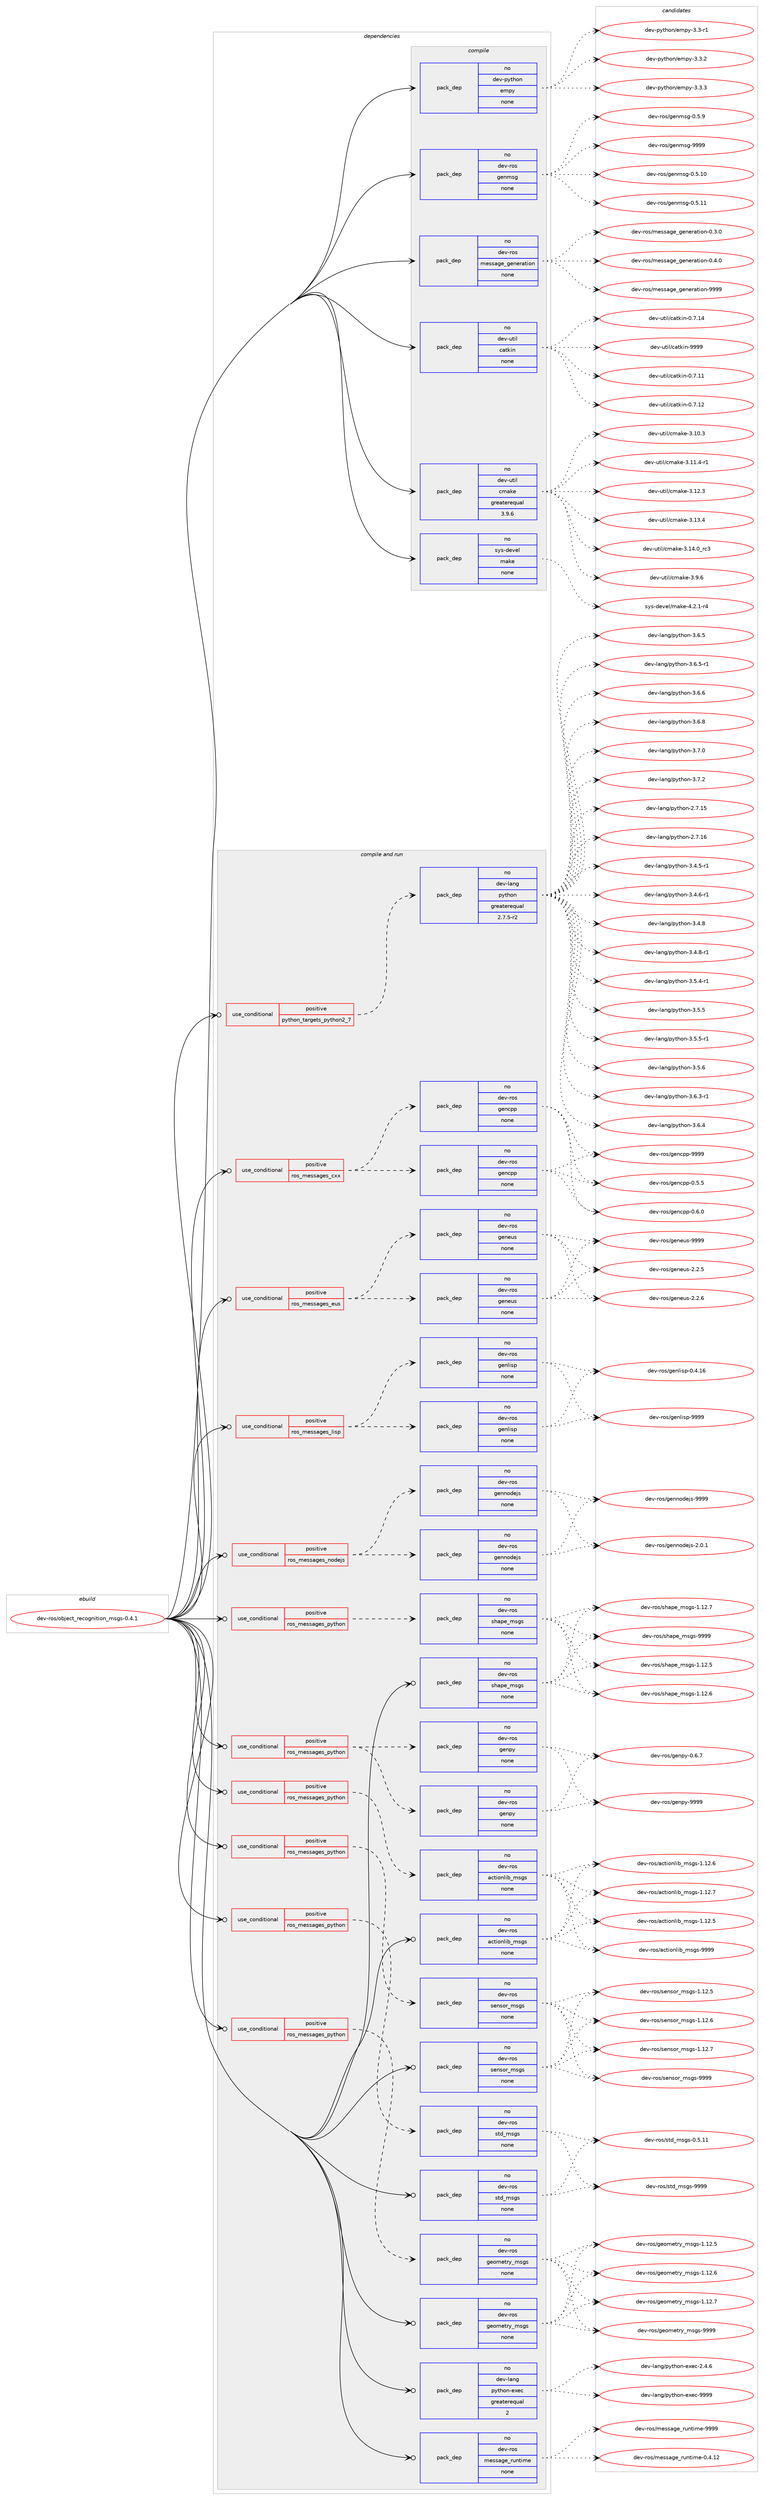 digraph prolog {

# *************
# Graph options
# *************

newrank=true;
concentrate=true;
compound=true;
graph [rankdir=LR,fontname=Helvetica,fontsize=10,ranksep=1.5];#, ranksep=2.5, nodesep=0.2];
edge  [arrowhead=vee];
node  [fontname=Helvetica,fontsize=10];

# **********
# The ebuild
# **********

subgraph cluster_leftcol {
color=gray;
rank=same;
label=<<i>ebuild</i>>;
id [label="dev-ros/object_recognition_msgs-0.4.1", color=red, width=4, href="../dev-ros/object_recognition_msgs-0.4.1.svg"];
}

# ****************
# The dependencies
# ****************

subgraph cluster_midcol {
color=gray;
label=<<i>dependencies</i>>;
subgraph cluster_compile {
fillcolor="#eeeeee";
style=filled;
label=<<i>compile</i>>;
subgraph pack1048239 {
dependency1460839 [label=<<TABLE BORDER="0" CELLBORDER="1" CELLSPACING="0" CELLPADDING="4" WIDTH="220"><TR><TD ROWSPAN="6" CELLPADDING="30">pack_dep</TD></TR><TR><TD WIDTH="110">no</TD></TR><TR><TD>dev-python</TD></TR><TR><TD>empy</TD></TR><TR><TD>none</TD></TR><TR><TD></TD></TR></TABLE>>, shape=none, color=blue];
}
id:e -> dependency1460839:w [weight=20,style="solid",arrowhead="vee"];
subgraph pack1048240 {
dependency1460840 [label=<<TABLE BORDER="0" CELLBORDER="1" CELLSPACING="0" CELLPADDING="4" WIDTH="220"><TR><TD ROWSPAN="6" CELLPADDING="30">pack_dep</TD></TR><TR><TD WIDTH="110">no</TD></TR><TR><TD>dev-ros</TD></TR><TR><TD>genmsg</TD></TR><TR><TD>none</TD></TR><TR><TD></TD></TR></TABLE>>, shape=none, color=blue];
}
id:e -> dependency1460840:w [weight=20,style="solid",arrowhead="vee"];
subgraph pack1048241 {
dependency1460841 [label=<<TABLE BORDER="0" CELLBORDER="1" CELLSPACING="0" CELLPADDING="4" WIDTH="220"><TR><TD ROWSPAN="6" CELLPADDING="30">pack_dep</TD></TR><TR><TD WIDTH="110">no</TD></TR><TR><TD>dev-ros</TD></TR><TR><TD>message_generation</TD></TR><TR><TD>none</TD></TR><TR><TD></TD></TR></TABLE>>, shape=none, color=blue];
}
id:e -> dependency1460841:w [weight=20,style="solid",arrowhead="vee"];
subgraph pack1048242 {
dependency1460842 [label=<<TABLE BORDER="0" CELLBORDER="1" CELLSPACING="0" CELLPADDING="4" WIDTH="220"><TR><TD ROWSPAN="6" CELLPADDING="30">pack_dep</TD></TR><TR><TD WIDTH="110">no</TD></TR><TR><TD>dev-util</TD></TR><TR><TD>catkin</TD></TR><TR><TD>none</TD></TR><TR><TD></TD></TR></TABLE>>, shape=none, color=blue];
}
id:e -> dependency1460842:w [weight=20,style="solid",arrowhead="vee"];
subgraph pack1048243 {
dependency1460843 [label=<<TABLE BORDER="0" CELLBORDER="1" CELLSPACING="0" CELLPADDING="4" WIDTH="220"><TR><TD ROWSPAN="6" CELLPADDING="30">pack_dep</TD></TR><TR><TD WIDTH="110">no</TD></TR><TR><TD>dev-util</TD></TR><TR><TD>cmake</TD></TR><TR><TD>greaterequal</TD></TR><TR><TD>3.9.6</TD></TR></TABLE>>, shape=none, color=blue];
}
id:e -> dependency1460843:w [weight=20,style="solid",arrowhead="vee"];
subgraph pack1048244 {
dependency1460844 [label=<<TABLE BORDER="0" CELLBORDER="1" CELLSPACING="0" CELLPADDING="4" WIDTH="220"><TR><TD ROWSPAN="6" CELLPADDING="30">pack_dep</TD></TR><TR><TD WIDTH="110">no</TD></TR><TR><TD>sys-devel</TD></TR><TR><TD>make</TD></TR><TR><TD>none</TD></TR><TR><TD></TD></TR></TABLE>>, shape=none, color=blue];
}
id:e -> dependency1460844:w [weight=20,style="solid",arrowhead="vee"];
}
subgraph cluster_compileandrun {
fillcolor="#eeeeee";
style=filled;
label=<<i>compile and run</i>>;
subgraph cond389210 {
dependency1460845 [label=<<TABLE BORDER="0" CELLBORDER="1" CELLSPACING="0" CELLPADDING="4"><TR><TD ROWSPAN="3" CELLPADDING="10">use_conditional</TD></TR><TR><TD>positive</TD></TR><TR><TD>python_targets_python2_7</TD></TR></TABLE>>, shape=none, color=red];
subgraph pack1048245 {
dependency1460846 [label=<<TABLE BORDER="0" CELLBORDER="1" CELLSPACING="0" CELLPADDING="4" WIDTH="220"><TR><TD ROWSPAN="6" CELLPADDING="30">pack_dep</TD></TR><TR><TD WIDTH="110">no</TD></TR><TR><TD>dev-lang</TD></TR><TR><TD>python</TD></TR><TR><TD>greaterequal</TD></TR><TR><TD>2.7.5-r2</TD></TR></TABLE>>, shape=none, color=blue];
}
dependency1460845:e -> dependency1460846:w [weight=20,style="dashed",arrowhead="vee"];
}
id:e -> dependency1460845:w [weight=20,style="solid",arrowhead="odotvee"];
subgraph cond389211 {
dependency1460847 [label=<<TABLE BORDER="0" CELLBORDER="1" CELLSPACING="0" CELLPADDING="4"><TR><TD ROWSPAN="3" CELLPADDING="10">use_conditional</TD></TR><TR><TD>positive</TD></TR><TR><TD>ros_messages_cxx</TD></TR></TABLE>>, shape=none, color=red];
subgraph pack1048246 {
dependency1460848 [label=<<TABLE BORDER="0" CELLBORDER="1" CELLSPACING="0" CELLPADDING="4" WIDTH="220"><TR><TD ROWSPAN="6" CELLPADDING="30">pack_dep</TD></TR><TR><TD WIDTH="110">no</TD></TR><TR><TD>dev-ros</TD></TR><TR><TD>gencpp</TD></TR><TR><TD>none</TD></TR><TR><TD></TD></TR></TABLE>>, shape=none, color=blue];
}
dependency1460847:e -> dependency1460848:w [weight=20,style="dashed",arrowhead="vee"];
subgraph pack1048247 {
dependency1460849 [label=<<TABLE BORDER="0" CELLBORDER="1" CELLSPACING="0" CELLPADDING="4" WIDTH="220"><TR><TD ROWSPAN="6" CELLPADDING="30">pack_dep</TD></TR><TR><TD WIDTH="110">no</TD></TR><TR><TD>dev-ros</TD></TR><TR><TD>gencpp</TD></TR><TR><TD>none</TD></TR><TR><TD></TD></TR></TABLE>>, shape=none, color=blue];
}
dependency1460847:e -> dependency1460849:w [weight=20,style="dashed",arrowhead="vee"];
}
id:e -> dependency1460847:w [weight=20,style="solid",arrowhead="odotvee"];
subgraph cond389212 {
dependency1460850 [label=<<TABLE BORDER="0" CELLBORDER="1" CELLSPACING="0" CELLPADDING="4"><TR><TD ROWSPAN="3" CELLPADDING="10">use_conditional</TD></TR><TR><TD>positive</TD></TR><TR><TD>ros_messages_eus</TD></TR></TABLE>>, shape=none, color=red];
subgraph pack1048248 {
dependency1460851 [label=<<TABLE BORDER="0" CELLBORDER="1" CELLSPACING="0" CELLPADDING="4" WIDTH="220"><TR><TD ROWSPAN="6" CELLPADDING="30">pack_dep</TD></TR><TR><TD WIDTH="110">no</TD></TR><TR><TD>dev-ros</TD></TR><TR><TD>geneus</TD></TR><TR><TD>none</TD></TR><TR><TD></TD></TR></TABLE>>, shape=none, color=blue];
}
dependency1460850:e -> dependency1460851:w [weight=20,style="dashed",arrowhead="vee"];
subgraph pack1048249 {
dependency1460852 [label=<<TABLE BORDER="0" CELLBORDER="1" CELLSPACING="0" CELLPADDING="4" WIDTH="220"><TR><TD ROWSPAN="6" CELLPADDING="30">pack_dep</TD></TR><TR><TD WIDTH="110">no</TD></TR><TR><TD>dev-ros</TD></TR><TR><TD>geneus</TD></TR><TR><TD>none</TD></TR><TR><TD></TD></TR></TABLE>>, shape=none, color=blue];
}
dependency1460850:e -> dependency1460852:w [weight=20,style="dashed",arrowhead="vee"];
}
id:e -> dependency1460850:w [weight=20,style="solid",arrowhead="odotvee"];
subgraph cond389213 {
dependency1460853 [label=<<TABLE BORDER="0" CELLBORDER="1" CELLSPACING="0" CELLPADDING="4"><TR><TD ROWSPAN="3" CELLPADDING="10">use_conditional</TD></TR><TR><TD>positive</TD></TR><TR><TD>ros_messages_lisp</TD></TR></TABLE>>, shape=none, color=red];
subgraph pack1048250 {
dependency1460854 [label=<<TABLE BORDER="0" CELLBORDER="1" CELLSPACING="0" CELLPADDING="4" WIDTH="220"><TR><TD ROWSPAN="6" CELLPADDING="30">pack_dep</TD></TR><TR><TD WIDTH="110">no</TD></TR><TR><TD>dev-ros</TD></TR><TR><TD>genlisp</TD></TR><TR><TD>none</TD></TR><TR><TD></TD></TR></TABLE>>, shape=none, color=blue];
}
dependency1460853:e -> dependency1460854:w [weight=20,style="dashed",arrowhead="vee"];
subgraph pack1048251 {
dependency1460855 [label=<<TABLE BORDER="0" CELLBORDER="1" CELLSPACING="0" CELLPADDING="4" WIDTH="220"><TR><TD ROWSPAN="6" CELLPADDING="30">pack_dep</TD></TR><TR><TD WIDTH="110">no</TD></TR><TR><TD>dev-ros</TD></TR><TR><TD>genlisp</TD></TR><TR><TD>none</TD></TR><TR><TD></TD></TR></TABLE>>, shape=none, color=blue];
}
dependency1460853:e -> dependency1460855:w [weight=20,style="dashed",arrowhead="vee"];
}
id:e -> dependency1460853:w [weight=20,style="solid",arrowhead="odotvee"];
subgraph cond389214 {
dependency1460856 [label=<<TABLE BORDER="0" CELLBORDER="1" CELLSPACING="0" CELLPADDING="4"><TR><TD ROWSPAN="3" CELLPADDING="10">use_conditional</TD></TR><TR><TD>positive</TD></TR><TR><TD>ros_messages_nodejs</TD></TR></TABLE>>, shape=none, color=red];
subgraph pack1048252 {
dependency1460857 [label=<<TABLE BORDER="0" CELLBORDER="1" CELLSPACING="0" CELLPADDING="4" WIDTH="220"><TR><TD ROWSPAN="6" CELLPADDING="30">pack_dep</TD></TR><TR><TD WIDTH="110">no</TD></TR><TR><TD>dev-ros</TD></TR><TR><TD>gennodejs</TD></TR><TR><TD>none</TD></TR><TR><TD></TD></TR></TABLE>>, shape=none, color=blue];
}
dependency1460856:e -> dependency1460857:w [weight=20,style="dashed",arrowhead="vee"];
subgraph pack1048253 {
dependency1460858 [label=<<TABLE BORDER="0" CELLBORDER="1" CELLSPACING="0" CELLPADDING="4" WIDTH="220"><TR><TD ROWSPAN="6" CELLPADDING="30">pack_dep</TD></TR><TR><TD WIDTH="110">no</TD></TR><TR><TD>dev-ros</TD></TR><TR><TD>gennodejs</TD></TR><TR><TD>none</TD></TR><TR><TD></TD></TR></TABLE>>, shape=none, color=blue];
}
dependency1460856:e -> dependency1460858:w [weight=20,style="dashed",arrowhead="vee"];
}
id:e -> dependency1460856:w [weight=20,style="solid",arrowhead="odotvee"];
subgraph cond389215 {
dependency1460859 [label=<<TABLE BORDER="0" CELLBORDER="1" CELLSPACING="0" CELLPADDING="4"><TR><TD ROWSPAN="3" CELLPADDING="10">use_conditional</TD></TR><TR><TD>positive</TD></TR><TR><TD>ros_messages_python</TD></TR></TABLE>>, shape=none, color=red];
subgraph pack1048254 {
dependency1460860 [label=<<TABLE BORDER="0" CELLBORDER="1" CELLSPACING="0" CELLPADDING="4" WIDTH="220"><TR><TD ROWSPAN="6" CELLPADDING="30">pack_dep</TD></TR><TR><TD WIDTH="110">no</TD></TR><TR><TD>dev-ros</TD></TR><TR><TD>actionlib_msgs</TD></TR><TR><TD>none</TD></TR><TR><TD></TD></TR></TABLE>>, shape=none, color=blue];
}
dependency1460859:e -> dependency1460860:w [weight=20,style="dashed",arrowhead="vee"];
}
id:e -> dependency1460859:w [weight=20,style="solid",arrowhead="odotvee"];
subgraph cond389216 {
dependency1460861 [label=<<TABLE BORDER="0" CELLBORDER="1" CELLSPACING="0" CELLPADDING="4"><TR><TD ROWSPAN="3" CELLPADDING="10">use_conditional</TD></TR><TR><TD>positive</TD></TR><TR><TD>ros_messages_python</TD></TR></TABLE>>, shape=none, color=red];
subgraph pack1048255 {
dependency1460862 [label=<<TABLE BORDER="0" CELLBORDER="1" CELLSPACING="0" CELLPADDING="4" WIDTH="220"><TR><TD ROWSPAN="6" CELLPADDING="30">pack_dep</TD></TR><TR><TD WIDTH="110">no</TD></TR><TR><TD>dev-ros</TD></TR><TR><TD>genpy</TD></TR><TR><TD>none</TD></TR><TR><TD></TD></TR></TABLE>>, shape=none, color=blue];
}
dependency1460861:e -> dependency1460862:w [weight=20,style="dashed",arrowhead="vee"];
subgraph pack1048256 {
dependency1460863 [label=<<TABLE BORDER="0" CELLBORDER="1" CELLSPACING="0" CELLPADDING="4" WIDTH="220"><TR><TD ROWSPAN="6" CELLPADDING="30">pack_dep</TD></TR><TR><TD WIDTH="110">no</TD></TR><TR><TD>dev-ros</TD></TR><TR><TD>genpy</TD></TR><TR><TD>none</TD></TR><TR><TD></TD></TR></TABLE>>, shape=none, color=blue];
}
dependency1460861:e -> dependency1460863:w [weight=20,style="dashed",arrowhead="vee"];
}
id:e -> dependency1460861:w [weight=20,style="solid",arrowhead="odotvee"];
subgraph cond389217 {
dependency1460864 [label=<<TABLE BORDER="0" CELLBORDER="1" CELLSPACING="0" CELLPADDING="4"><TR><TD ROWSPAN="3" CELLPADDING="10">use_conditional</TD></TR><TR><TD>positive</TD></TR><TR><TD>ros_messages_python</TD></TR></TABLE>>, shape=none, color=red];
subgraph pack1048257 {
dependency1460865 [label=<<TABLE BORDER="0" CELLBORDER="1" CELLSPACING="0" CELLPADDING="4" WIDTH="220"><TR><TD ROWSPAN="6" CELLPADDING="30">pack_dep</TD></TR><TR><TD WIDTH="110">no</TD></TR><TR><TD>dev-ros</TD></TR><TR><TD>geometry_msgs</TD></TR><TR><TD>none</TD></TR><TR><TD></TD></TR></TABLE>>, shape=none, color=blue];
}
dependency1460864:e -> dependency1460865:w [weight=20,style="dashed",arrowhead="vee"];
}
id:e -> dependency1460864:w [weight=20,style="solid",arrowhead="odotvee"];
subgraph cond389218 {
dependency1460866 [label=<<TABLE BORDER="0" CELLBORDER="1" CELLSPACING="0" CELLPADDING="4"><TR><TD ROWSPAN="3" CELLPADDING="10">use_conditional</TD></TR><TR><TD>positive</TD></TR><TR><TD>ros_messages_python</TD></TR></TABLE>>, shape=none, color=red];
subgraph pack1048258 {
dependency1460867 [label=<<TABLE BORDER="0" CELLBORDER="1" CELLSPACING="0" CELLPADDING="4" WIDTH="220"><TR><TD ROWSPAN="6" CELLPADDING="30">pack_dep</TD></TR><TR><TD WIDTH="110">no</TD></TR><TR><TD>dev-ros</TD></TR><TR><TD>sensor_msgs</TD></TR><TR><TD>none</TD></TR><TR><TD></TD></TR></TABLE>>, shape=none, color=blue];
}
dependency1460866:e -> dependency1460867:w [weight=20,style="dashed",arrowhead="vee"];
}
id:e -> dependency1460866:w [weight=20,style="solid",arrowhead="odotvee"];
subgraph cond389219 {
dependency1460868 [label=<<TABLE BORDER="0" CELLBORDER="1" CELLSPACING="0" CELLPADDING="4"><TR><TD ROWSPAN="3" CELLPADDING="10">use_conditional</TD></TR><TR><TD>positive</TD></TR><TR><TD>ros_messages_python</TD></TR></TABLE>>, shape=none, color=red];
subgraph pack1048259 {
dependency1460869 [label=<<TABLE BORDER="0" CELLBORDER="1" CELLSPACING="0" CELLPADDING="4" WIDTH="220"><TR><TD ROWSPAN="6" CELLPADDING="30">pack_dep</TD></TR><TR><TD WIDTH="110">no</TD></TR><TR><TD>dev-ros</TD></TR><TR><TD>shape_msgs</TD></TR><TR><TD>none</TD></TR><TR><TD></TD></TR></TABLE>>, shape=none, color=blue];
}
dependency1460868:e -> dependency1460869:w [weight=20,style="dashed",arrowhead="vee"];
}
id:e -> dependency1460868:w [weight=20,style="solid",arrowhead="odotvee"];
subgraph cond389220 {
dependency1460870 [label=<<TABLE BORDER="0" CELLBORDER="1" CELLSPACING="0" CELLPADDING="4"><TR><TD ROWSPAN="3" CELLPADDING="10">use_conditional</TD></TR><TR><TD>positive</TD></TR><TR><TD>ros_messages_python</TD></TR></TABLE>>, shape=none, color=red];
subgraph pack1048260 {
dependency1460871 [label=<<TABLE BORDER="0" CELLBORDER="1" CELLSPACING="0" CELLPADDING="4" WIDTH="220"><TR><TD ROWSPAN="6" CELLPADDING="30">pack_dep</TD></TR><TR><TD WIDTH="110">no</TD></TR><TR><TD>dev-ros</TD></TR><TR><TD>std_msgs</TD></TR><TR><TD>none</TD></TR><TR><TD></TD></TR></TABLE>>, shape=none, color=blue];
}
dependency1460870:e -> dependency1460871:w [weight=20,style="dashed",arrowhead="vee"];
}
id:e -> dependency1460870:w [weight=20,style="solid",arrowhead="odotvee"];
subgraph pack1048261 {
dependency1460872 [label=<<TABLE BORDER="0" CELLBORDER="1" CELLSPACING="0" CELLPADDING="4" WIDTH="220"><TR><TD ROWSPAN="6" CELLPADDING="30">pack_dep</TD></TR><TR><TD WIDTH="110">no</TD></TR><TR><TD>dev-lang</TD></TR><TR><TD>python-exec</TD></TR><TR><TD>greaterequal</TD></TR><TR><TD>2</TD></TR></TABLE>>, shape=none, color=blue];
}
id:e -> dependency1460872:w [weight=20,style="solid",arrowhead="odotvee"];
subgraph pack1048262 {
dependency1460873 [label=<<TABLE BORDER="0" CELLBORDER="1" CELLSPACING="0" CELLPADDING="4" WIDTH="220"><TR><TD ROWSPAN="6" CELLPADDING="30">pack_dep</TD></TR><TR><TD WIDTH="110">no</TD></TR><TR><TD>dev-ros</TD></TR><TR><TD>actionlib_msgs</TD></TR><TR><TD>none</TD></TR><TR><TD></TD></TR></TABLE>>, shape=none, color=blue];
}
id:e -> dependency1460873:w [weight=20,style="solid",arrowhead="odotvee"];
subgraph pack1048263 {
dependency1460874 [label=<<TABLE BORDER="0" CELLBORDER="1" CELLSPACING="0" CELLPADDING="4" WIDTH="220"><TR><TD ROWSPAN="6" CELLPADDING="30">pack_dep</TD></TR><TR><TD WIDTH="110">no</TD></TR><TR><TD>dev-ros</TD></TR><TR><TD>geometry_msgs</TD></TR><TR><TD>none</TD></TR><TR><TD></TD></TR></TABLE>>, shape=none, color=blue];
}
id:e -> dependency1460874:w [weight=20,style="solid",arrowhead="odotvee"];
subgraph pack1048264 {
dependency1460875 [label=<<TABLE BORDER="0" CELLBORDER="1" CELLSPACING="0" CELLPADDING="4" WIDTH="220"><TR><TD ROWSPAN="6" CELLPADDING="30">pack_dep</TD></TR><TR><TD WIDTH="110">no</TD></TR><TR><TD>dev-ros</TD></TR><TR><TD>message_runtime</TD></TR><TR><TD>none</TD></TR><TR><TD></TD></TR></TABLE>>, shape=none, color=blue];
}
id:e -> dependency1460875:w [weight=20,style="solid",arrowhead="odotvee"];
subgraph pack1048265 {
dependency1460876 [label=<<TABLE BORDER="0" CELLBORDER="1" CELLSPACING="0" CELLPADDING="4" WIDTH="220"><TR><TD ROWSPAN="6" CELLPADDING="30">pack_dep</TD></TR><TR><TD WIDTH="110">no</TD></TR><TR><TD>dev-ros</TD></TR><TR><TD>sensor_msgs</TD></TR><TR><TD>none</TD></TR><TR><TD></TD></TR></TABLE>>, shape=none, color=blue];
}
id:e -> dependency1460876:w [weight=20,style="solid",arrowhead="odotvee"];
subgraph pack1048266 {
dependency1460877 [label=<<TABLE BORDER="0" CELLBORDER="1" CELLSPACING="0" CELLPADDING="4" WIDTH="220"><TR><TD ROWSPAN="6" CELLPADDING="30">pack_dep</TD></TR><TR><TD WIDTH="110">no</TD></TR><TR><TD>dev-ros</TD></TR><TR><TD>shape_msgs</TD></TR><TR><TD>none</TD></TR><TR><TD></TD></TR></TABLE>>, shape=none, color=blue];
}
id:e -> dependency1460877:w [weight=20,style="solid",arrowhead="odotvee"];
subgraph pack1048267 {
dependency1460878 [label=<<TABLE BORDER="0" CELLBORDER="1" CELLSPACING="0" CELLPADDING="4" WIDTH="220"><TR><TD ROWSPAN="6" CELLPADDING="30">pack_dep</TD></TR><TR><TD WIDTH="110">no</TD></TR><TR><TD>dev-ros</TD></TR><TR><TD>std_msgs</TD></TR><TR><TD>none</TD></TR><TR><TD></TD></TR></TABLE>>, shape=none, color=blue];
}
id:e -> dependency1460878:w [weight=20,style="solid",arrowhead="odotvee"];
}
subgraph cluster_run {
fillcolor="#eeeeee";
style=filled;
label=<<i>run</i>>;
}
}

# **************
# The candidates
# **************

subgraph cluster_choices {
rank=same;
color=gray;
label=<<i>candidates</i>>;

subgraph choice1048239 {
color=black;
nodesep=1;
choice1001011184511212111610411111047101109112121455146514511449 [label="dev-python/empy-3.3-r1", color=red, width=4,href="../dev-python/empy-3.3-r1.svg"];
choice1001011184511212111610411111047101109112121455146514650 [label="dev-python/empy-3.3.2", color=red, width=4,href="../dev-python/empy-3.3.2.svg"];
choice1001011184511212111610411111047101109112121455146514651 [label="dev-python/empy-3.3.3", color=red, width=4,href="../dev-python/empy-3.3.3.svg"];
dependency1460839:e -> choice1001011184511212111610411111047101109112121455146514511449:w [style=dotted,weight="100"];
dependency1460839:e -> choice1001011184511212111610411111047101109112121455146514650:w [style=dotted,weight="100"];
dependency1460839:e -> choice1001011184511212111610411111047101109112121455146514651:w [style=dotted,weight="100"];
}
subgraph choice1048240 {
color=black;
nodesep=1;
choice100101118451141111154710310111010911510345484653464948 [label="dev-ros/genmsg-0.5.10", color=red, width=4,href="../dev-ros/genmsg-0.5.10.svg"];
choice100101118451141111154710310111010911510345484653464949 [label="dev-ros/genmsg-0.5.11", color=red, width=4,href="../dev-ros/genmsg-0.5.11.svg"];
choice1001011184511411111547103101110109115103454846534657 [label="dev-ros/genmsg-0.5.9", color=red, width=4,href="../dev-ros/genmsg-0.5.9.svg"];
choice10010111845114111115471031011101091151034557575757 [label="dev-ros/genmsg-9999", color=red, width=4,href="../dev-ros/genmsg-9999.svg"];
dependency1460840:e -> choice100101118451141111154710310111010911510345484653464948:w [style=dotted,weight="100"];
dependency1460840:e -> choice100101118451141111154710310111010911510345484653464949:w [style=dotted,weight="100"];
dependency1460840:e -> choice1001011184511411111547103101110109115103454846534657:w [style=dotted,weight="100"];
dependency1460840:e -> choice10010111845114111115471031011101091151034557575757:w [style=dotted,weight="100"];
}
subgraph choice1048241 {
color=black;
nodesep=1;
choice1001011184511411111547109101115115971031019510310111010111497116105111110454846514648 [label="dev-ros/message_generation-0.3.0", color=red, width=4,href="../dev-ros/message_generation-0.3.0.svg"];
choice1001011184511411111547109101115115971031019510310111010111497116105111110454846524648 [label="dev-ros/message_generation-0.4.0", color=red, width=4,href="../dev-ros/message_generation-0.4.0.svg"];
choice10010111845114111115471091011151159710310195103101110101114971161051111104557575757 [label="dev-ros/message_generation-9999", color=red, width=4,href="../dev-ros/message_generation-9999.svg"];
dependency1460841:e -> choice1001011184511411111547109101115115971031019510310111010111497116105111110454846514648:w [style=dotted,weight="100"];
dependency1460841:e -> choice1001011184511411111547109101115115971031019510310111010111497116105111110454846524648:w [style=dotted,weight="100"];
dependency1460841:e -> choice10010111845114111115471091011151159710310195103101110101114971161051111104557575757:w [style=dotted,weight="100"];
}
subgraph choice1048242 {
color=black;
nodesep=1;
choice1001011184511711610510847999711610710511045484655464949 [label="dev-util/catkin-0.7.11", color=red, width=4,href="../dev-util/catkin-0.7.11.svg"];
choice1001011184511711610510847999711610710511045484655464950 [label="dev-util/catkin-0.7.12", color=red, width=4,href="../dev-util/catkin-0.7.12.svg"];
choice1001011184511711610510847999711610710511045484655464952 [label="dev-util/catkin-0.7.14", color=red, width=4,href="../dev-util/catkin-0.7.14.svg"];
choice100101118451171161051084799971161071051104557575757 [label="dev-util/catkin-9999", color=red, width=4,href="../dev-util/catkin-9999.svg"];
dependency1460842:e -> choice1001011184511711610510847999711610710511045484655464949:w [style=dotted,weight="100"];
dependency1460842:e -> choice1001011184511711610510847999711610710511045484655464950:w [style=dotted,weight="100"];
dependency1460842:e -> choice1001011184511711610510847999711610710511045484655464952:w [style=dotted,weight="100"];
dependency1460842:e -> choice100101118451171161051084799971161071051104557575757:w [style=dotted,weight="100"];
}
subgraph choice1048243 {
color=black;
nodesep=1;
choice1001011184511711610510847991099710710145514649484651 [label="dev-util/cmake-3.10.3", color=red, width=4,href="../dev-util/cmake-3.10.3.svg"];
choice10010111845117116105108479910997107101455146494946524511449 [label="dev-util/cmake-3.11.4-r1", color=red, width=4,href="../dev-util/cmake-3.11.4-r1.svg"];
choice1001011184511711610510847991099710710145514649504651 [label="dev-util/cmake-3.12.3", color=red, width=4,href="../dev-util/cmake-3.12.3.svg"];
choice1001011184511711610510847991099710710145514649514652 [label="dev-util/cmake-3.13.4", color=red, width=4,href="../dev-util/cmake-3.13.4.svg"];
choice1001011184511711610510847991099710710145514649524648951149951 [label="dev-util/cmake-3.14.0_rc3", color=red, width=4,href="../dev-util/cmake-3.14.0_rc3.svg"];
choice10010111845117116105108479910997107101455146574654 [label="dev-util/cmake-3.9.6", color=red, width=4,href="../dev-util/cmake-3.9.6.svg"];
dependency1460843:e -> choice1001011184511711610510847991099710710145514649484651:w [style=dotted,weight="100"];
dependency1460843:e -> choice10010111845117116105108479910997107101455146494946524511449:w [style=dotted,weight="100"];
dependency1460843:e -> choice1001011184511711610510847991099710710145514649504651:w [style=dotted,weight="100"];
dependency1460843:e -> choice1001011184511711610510847991099710710145514649514652:w [style=dotted,weight="100"];
dependency1460843:e -> choice1001011184511711610510847991099710710145514649524648951149951:w [style=dotted,weight="100"];
dependency1460843:e -> choice10010111845117116105108479910997107101455146574654:w [style=dotted,weight="100"];
}
subgraph choice1048244 {
color=black;
nodesep=1;
choice1151211154510010111810110847109971071014552465046494511452 [label="sys-devel/make-4.2.1-r4", color=red, width=4,href="../sys-devel/make-4.2.1-r4.svg"];
dependency1460844:e -> choice1151211154510010111810110847109971071014552465046494511452:w [style=dotted,weight="100"];
}
subgraph choice1048245 {
color=black;
nodesep=1;
choice10010111845108971101034711212111610411111045504655464953 [label="dev-lang/python-2.7.15", color=red, width=4,href="../dev-lang/python-2.7.15.svg"];
choice10010111845108971101034711212111610411111045504655464954 [label="dev-lang/python-2.7.16", color=red, width=4,href="../dev-lang/python-2.7.16.svg"];
choice1001011184510897110103471121211161041111104551465246534511449 [label="dev-lang/python-3.4.5-r1", color=red, width=4,href="../dev-lang/python-3.4.5-r1.svg"];
choice1001011184510897110103471121211161041111104551465246544511449 [label="dev-lang/python-3.4.6-r1", color=red, width=4,href="../dev-lang/python-3.4.6-r1.svg"];
choice100101118451089711010347112121116104111110455146524656 [label="dev-lang/python-3.4.8", color=red, width=4,href="../dev-lang/python-3.4.8.svg"];
choice1001011184510897110103471121211161041111104551465246564511449 [label="dev-lang/python-3.4.8-r1", color=red, width=4,href="../dev-lang/python-3.4.8-r1.svg"];
choice1001011184510897110103471121211161041111104551465346524511449 [label="dev-lang/python-3.5.4-r1", color=red, width=4,href="../dev-lang/python-3.5.4-r1.svg"];
choice100101118451089711010347112121116104111110455146534653 [label="dev-lang/python-3.5.5", color=red, width=4,href="../dev-lang/python-3.5.5.svg"];
choice1001011184510897110103471121211161041111104551465346534511449 [label="dev-lang/python-3.5.5-r1", color=red, width=4,href="../dev-lang/python-3.5.5-r1.svg"];
choice100101118451089711010347112121116104111110455146534654 [label="dev-lang/python-3.5.6", color=red, width=4,href="../dev-lang/python-3.5.6.svg"];
choice1001011184510897110103471121211161041111104551465446514511449 [label="dev-lang/python-3.6.3-r1", color=red, width=4,href="../dev-lang/python-3.6.3-r1.svg"];
choice100101118451089711010347112121116104111110455146544652 [label="dev-lang/python-3.6.4", color=red, width=4,href="../dev-lang/python-3.6.4.svg"];
choice100101118451089711010347112121116104111110455146544653 [label="dev-lang/python-3.6.5", color=red, width=4,href="../dev-lang/python-3.6.5.svg"];
choice1001011184510897110103471121211161041111104551465446534511449 [label="dev-lang/python-3.6.5-r1", color=red, width=4,href="../dev-lang/python-3.6.5-r1.svg"];
choice100101118451089711010347112121116104111110455146544654 [label="dev-lang/python-3.6.6", color=red, width=4,href="../dev-lang/python-3.6.6.svg"];
choice100101118451089711010347112121116104111110455146544656 [label="dev-lang/python-3.6.8", color=red, width=4,href="../dev-lang/python-3.6.8.svg"];
choice100101118451089711010347112121116104111110455146554648 [label="dev-lang/python-3.7.0", color=red, width=4,href="../dev-lang/python-3.7.0.svg"];
choice100101118451089711010347112121116104111110455146554650 [label="dev-lang/python-3.7.2", color=red, width=4,href="../dev-lang/python-3.7.2.svg"];
dependency1460846:e -> choice10010111845108971101034711212111610411111045504655464953:w [style=dotted,weight="100"];
dependency1460846:e -> choice10010111845108971101034711212111610411111045504655464954:w [style=dotted,weight="100"];
dependency1460846:e -> choice1001011184510897110103471121211161041111104551465246534511449:w [style=dotted,weight="100"];
dependency1460846:e -> choice1001011184510897110103471121211161041111104551465246544511449:w [style=dotted,weight="100"];
dependency1460846:e -> choice100101118451089711010347112121116104111110455146524656:w [style=dotted,weight="100"];
dependency1460846:e -> choice1001011184510897110103471121211161041111104551465246564511449:w [style=dotted,weight="100"];
dependency1460846:e -> choice1001011184510897110103471121211161041111104551465346524511449:w [style=dotted,weight="100"];
dependency1460846:e -> choice100101118451089711010347112121116104111110455146534653:w [style=dotted,weight="100"];
dependency1460846:e -> choice1001011184510897110103471121211161041111104551465346534511449:w [style=dotted,weight="100"];
dependency1460846:e -> choice100101118451089711010347112121116104111110455146534654:w [style=dotted,weight="100"];
dependency1460846:e -> choice1001011184510897110103471121211161041111104551465446514511449:w [style=dotted,weight="100"];
dependency1460846:e -> choice100101118451089711010347112121116104111110455146544652:w [style=dotted,weight="100"];
dependency1460846:e -> choice100101118451089711010347112121116104111110455146544653:w [style=dotted,weight="100"];
dependency1460846:e -> choice1001011184510897110103471121211161041111104551465446534511449:w [style=dotted,weight="100"];
dependency1460846:e -> choice100101118451089711010347112121116104111110455146544654:w [style=dotted,weight="100"];
dependency1460846:e -> choice100101118451089711010347112121116104111110455146544656:w [style=dotted,weight="100"];
dependency1460846:e -> choice100101118451089711010347112121116104111110455146554648:w [style=dotted,weight="100"];
dependency1460846:e -> choice100101118451089711010347112121116104111110455146554650:w [style=dotted,weight="100"];
}
subgraph choice1048246 {
color=black;
nodesep=1;
choice100101118451141111154710310111099112112454846534653 [label="dev-ros/gencpp-0.5.5", color=red, width=4,href="../dev-ros/gencpp-0.5.5.svg"];
choice100101118451141111154710310111099112112454846544648 [label="dev-ros/gencpp-0.6.0", color=red, width=4,href="../dev-ros/gencpp-0.6.0.svg"];
choice1001011184511411111547103101110991121124557575757 [label="dev-ros/gencpp-9999", color=red, width=4,href="../dev-ros/gencpp-9999.svg"];
dependency1460848:e -> choice100101118451141111154710310111099112112454846534653:w [style=dotted,weight="100"];
dependency1460848:e -> choice100101118451141111154710310111099112112454846544648:w [style=dotted,weight="100"];
dependency1460848:e -> choice1001011184511411111547103101110991121124557575757:w [style=dotted,weight="100"];
}
subgraph choice1048247 {
color=black;
nodesep=1;
choice100101118451141111154710310111099112112454846534653 [label="dev-ros/gencpp-0.5.5", color=red, width=4,href="../dev-ros/gencpp-0.5.5.svg"];
choice100101118451141111154710310111099112112454846544648 [label="dev-ros/gencpp-0.6.0", color=red, width=4,href="../dev-ros/gencpp-0.6.0.svg"];
choice1001011184511411111547103101110991121124557575757 [label="dev-ros/gencpp-9999", color=red, width=4,href="../dev-ros/gencpp-9999.svg"];
dependency1460849:e -> choice100101118451141111154710310111099112112454846534653:w [style=dotted,weight="100"];
dependency1460849:e -> choice100101118451141111154710310111099112112454846544648:w [style=dotted,weight="100"];
dependency1460849:e -> choice1001011184511411111547103101110991121124557575757:w [style=dotted,weight="100"];
}
subgraph choice1048248 {
color=black;
nodesep=1;
choice1001011184511411111547103101110101117115455046504653 [label="dev-ros/geneus-2.2.5", color=red, width=4,href="../dev-ros/geneus-2.2.5.svg"];
choice1001011184511411111547103101110101117115455046504654 [label="dev-ros/geneus-2.2.6", color=red, width=4,href="../dev-ros/geneus-2.2.6.svg"];
choice10010111845114111115471031011101011171154557575757 [label="dev-ros/geneus-9999", color=red, width=4,href="../dev-ros/geneus-9999.svg"];
dependency1460851:e -> choice1001011184511411111547103101110101117115455046504653:w [style=dotted,weight="100"];
dependency1460851:e -> choice1001011184511411111547103101110101117115455046504654:w [style=dotted,weight="100"];
dependency1460851:e -> choice10010111845114111115471031011101011171154557575757:w [style=dotted,weight="100"];
}
subgraph choice1048249 {
color=black;
nodesep=1;
choice1001011184511411111547103101110101117115455046504653 [label="dev-ros/geneus-2.2.5", color=red, width=4,href="../dev-ros/geneus-2.2.5.svg"];
choice1001011184511411111547103101110101117115455046504654 [label="dev-ros/geneus-2.2.6", color=red, width=4,href="../dev-ros/geneus-2.2.6.svg"];
choice10010111845114111115471031011101011171154557575757 [label="dev-ros/geneus-9999", color=red, width=4,href="../dev-ros/geneus-9999.svg"];
dependency1460852:e -> choice1001011184511411111547103101110101117115455046504653:w [style=dotted,weight="100"];
dependency1460852:e -> choice1001011184511411111547103101110101117115455046504654:w [style=dotted,weight="100"];
dependency1460852:e -> choice10010111845114111115471031011101011171154557575757:w [style=dotted,weight="100"];
}
subgraph choice1048250 {
color=black;
nodesep=1;
choice100101118451141111154710310111010810511511245484652464954 [label="dev-ros/genlisp-0.4.16", color=red, width=4,href="../dev-ros/genlisp-0.4.16.svg"];
choice10010111845114111115471031011101081051151124557575757 [label="dev-ros/genlisp-9999", color=red, width=4,href="../dev-ros/genlisp-9999.svg"];
dependency1460854:e -> choice100101118451141111154710310111010810511511245484652464954:w [style=dotted,weight="100"];
dependency1460854:e -> choice10010111845114111115471031011101081051151124557575757:w [style=dotted,weight="100"];
}
subgraph choice1048251 {
color=black;
nodesep=1;
choice100101118451141111154710310111010810511511245484652464954 [label="dev-ros/genlisp-0.4.16", color=red, width=4,href="../dev-ros/genlisp-0.4.16.svg"];
choice10010111845114111115471031011101081051151124557575757 [label="dev-ros/genlisp-9999", color=red, width=4,href="../dev-ros/genlisp-9999.svg"];
dependency1460855:e -> choice100101118451141111154710310111010810511511245484652464954:w [style=dotted,weight="100"];
dependency1460855:e -> choice10010111845114111115471031011101081051151124557575757:w [style=dotted,weight="100"];
}
subgraph choice1048252 {
color=black;
nodesep=1;
choice1001011184511411111547103101110110111100101106115455046484649 [label="dev-ros/gennodejs-2.0.1", color=red, width=4,href="../dev-ros/gennodejs-2.0.1.svg"];
choice10010111845114111115471031011101101111001011061154557575757 [label="dev-ros/gennodejs-9999", color=red, width=4,href="../dev-ros/gennodejs-9999.svg"];
dependency1460857:e -> choice1001011184511411111547103101110110111100101106115455046484649:w [style=dotted,weight="100"];
dependency1460857:e -> choice10010111845114111115471031011101101111001011061154557575757:w [style=dotted,weight="100"];
}
subgraph choice1048253 {
color=black;
nodesep=1;
choice1001011184511411111547103101110110111100101106115455046484649 [label="dev-ros/gennodejs-2.0.1", color=red, width=4,href="../dev-ros/gennodejs-2.0.1.svg"];
choice10010111845114111115471031011101101111001011061154557575757 [label="dev-ros/gennodejs-9999", color=red, width=4,href="../dev-ros/gennodejs-9999.svg"];
dependency1460858:e -> choice1001011184511411111547103101110110111100101106115455046484649:w [style=dotted,weight="100"];
dependency1460858:e -> choice10010111845114111115471031011101101111001011061154557575757:w [style=dotted,weight="100"];
}
subgraph choice1048254 {
color=black;
nodesep=1;
choice10010111845114111115479799116105111110108105989510911510311545494649504653 [label="dev-ros/actionlib_msgs-1.12.5", color=red, width=4,href="../dev-ros/actionlib_msgs-1.12.5.svg"];
choice10010111845114111115479799116105111110108105989510911510311545494649504654 [label="dev-ros/actionlib_msgs-1.12.6", color=red, width=4,href="../dev-ros/actionlib_msgs-1.12.6.svg"];
choice10010111845114111115479799116105111110108105989510911510311545494649504655 [label="dev-ros/actionlib_msgs-1.12.7", color=red, width=4,href="../dev-ros/actionlib_msgs-1.12.7.svg"];
choice1001011184511411111547979911610511111010810598951091151031154557575757 [label="dev-ros/actionlib_msgs-9999", color=red, width=4,href="../dev-ros/actionlib_msgs-9999.svg"];
dependency1460860:e -> choice10010111845114111115479799116105111110108105989510911510311545494649504653:w [style=dotted,weight="100"];
dependency1460860:e -> choice10010111845114111115479799116105111110108105989510911510311545494649504654:w [style=dotted,weight="100"];
dependency1460860:e -> choice10010111845114111115479799116105111110108105989510911510311545494649504655:w [style=dotted,weight="100"];
dependency1460860:e -> choice1001011184511411111547979911610511111010810598951091151031154557575757:w [style=dotted,weight="100"];
}
subgraph choice1048255 {
color=black;
nodesep=1;
choice1001011184511411111547103101110112121454846544655 [label="dev-ros/genpy-0.6.7", color=red, width=4,href="../dev-ros/genpy-0.6.7.svg"];
choice10010111845114111115471031011101121214557575757 [label="dev-ros/genpy-9999", color=red, width=4,href="../dev-ros/genpy-9999.svg"];
dependency1460862:e -> choice1001011184511411111547103101110112121454846544655:w [style=dotted,weight="100"];
dependency1460862:e -> choice10010111845114111115471031011101121214557575757:w [style=dotted,weight="100"];
}
subgraph choice1048256 {
color=black;
nodesep=1;
choice1001011184511411111547103101110112121454846544655 [label="dev-ros/genpy-0.6.7", color=red, width=4,href="../dev-ros/genpy-0.6.7.svg"];
choice10010111845114111115471031011101121214557575757 [label="dev-ros/genpy-9999", color=red, width=4,href="../dev-ros/genpy-9999.svg"];
dependency1460863:e -> choice1001011184511411111547103101110112121454846544655:w [style=dotted,weight="100"];
dependency1460863:e -> choice10010111845114111115471031011101121214557575757:w [style=dotted,weight="100"];
}
subgraph choice1048257 {
color=black;
nodesep=1;
choice10010111845114111115471031011111091011161141219510911510311545494649504653 [label="dev-ros/geometry_msgs-1.12.5", color=red, width=4,href="../dev-ros/geometry_msgs-1.12.5.svg"];
choice10010111845114111115471031011111091011161141219510911510311545494649504654 [label="dev-ros/geometry_msgs-1.12.6", color=red, width=4,href="../dev-ros/geometry_msgs-1.12.6.svg"];
choice10010111845114111115471031011111091011161141219510911510311545494649504655 [label="dev-ros/geometry_msgs-1.12.7", color=red, width=4,href="../dev-ros/geometry_msgs-1.12.7.svg"];
choice1001011184511411111547103101111109101116114121951091151031154557575757 [label="dev-ros/geometry_msgs-9999", color=red, width=4,href="../dev-ros/geometry_msgs-9999.svg"];
dependency1460865:e -> choice10010111845114111115471031011111091011161141219510911510311545494649504653:w [style=dotted,weight="100"];
dependency1460865:e -> choice10010111845114111115471031011111091011161141219510911510311545494649504654:w [style=dotted,weight="100"];
dependency1460865:e -> choice10010111845114111115471031011111091011161141219510911510311545494649504655:w [style=dotted,weight="100"];
dependency1460865:e -> choice1001011184511411111547103101111109101116114121951091151031154557575757:w [style=dotted,weight="100"];
}
subgraph choice1048258 {
color=black;
nodesep=1;
choice10010111845114111115471151011101151111149510911510311545494649504653 [label="dev-ros/sensor_msgs-1.12.5", color=red, width=4,href="../dev-ros/sensor_msgs-1.12.5.svg"];
choice10010111845114111115471151011101151111149510911510311545494649504654 [label="dev-ros/sensor_msgs-1.12.6", color=red, width=4,href="../dev-ros/sensor_msgs-1.12.6.svg"];
choice10010111845114111115471151011101151111149510911510311545494649504655 [label="dev-ros/sensor_msgs-1.12.7", color=red, width=4,href="../dev-ros/sensor_msgs-1.12.7.svg"];
choice1001011184511411111547115101110115111114951091151031154557575757 [label="dev-ros/sensor_msgs-9999", color=red, width=4,href="../dev-ros/sensor_msgs-9999.svg"];
dependency1460867:e -> choice10010111845114111115471151011101151111149510911510311545494649504653:w [style=dotted,weight="100"];
dependency1460867:e -> choice10010111845114111115471151011101151111149510911510311545494649504654:w [style=dotted,weight="100"];
dependency1460867:e -> choice10010111845114111115471151011101151111149510911510311545494649504655:w [style=dotted,weight="100"];
dependency1460867:e -> choice1001011184511411111547115101110115111114951091151031154557575757:w [style=dotted,weight="100"];
}
subgraph choice1048259 {
color=black;
nodesep=1;
choice1001011184511411111547115104971121019510911510311545494649504653 [label="dev-ros/shape_msgs-1.12.5", color=red, width=4,href="../dev-ros/shape_msgs-1.12.5.svg"];
choice1001011184511411111547115104971121019510911510311545494649504654 [label="dev-ros/shape_msgs-1.12.6", color=red, width=4,href="../dev-ros/shape_msgs-1.12.6.svg"];
choice1001011184511411111547115104971121019510911510311545494649504655 [label="dev-ros/shape_msgs-1.12.7", color=red, width=4,href="../dev-ros/shape_msgs-1.12.7.svg"];
choice100101118451141111154711510497112101951091151031154557575757 [label="dev-ros/shape_msgs-9999", color=red, width=4,href="../dev-ros/shape_msgs-9999.svg"];
dependency1460869:e -> choice1001011184511411111547115104971121019510911510311545494649504653:w [style=dotted,weight="100"];
dependency1460869:e -> choice1001011184511411111547115104971121019510911510311545494649504654:w [style=dotted,weight="100"];
dependency1460869:e -> choice1001011184511411111547115104971121019510911510311545494649504655:w [style=dotted,weight="100"];
dependency1460869:e -> choice100101118451141111154711510497112101951091151031154557575757:w [style=dotted,weight="100"];
}
subgraph choice1048260 {
color=black;
nodesep=1;
choice10010111845114111115471151161009510911510311545484653464949 [label="dev-ros/std_msgs-0.5.11", color=red, width=4,href="../dev-ros/std_msgs-0.5.11.svg"];
choice1001011184511411111547115116100951091151031154557575757 [label="dev-ros/std_msgs-9999", color=red, width=4,href="../dev-ros/std_msgs-9999.svg"];
dependency1460871:e -> choice10010111845114111115471151161009510911510311545484653464949:w [style=dotted,weight="100"];
dependency1460871:e -> choice1001011184511411111547115116100951091151031154557575757:w [style=dotted,weight="100"];
}
subgraph choice1048261 {
color=black;
nodesep=1;
choice1001011184510897110103471121211161041111104510112010199455046524654 [label="dev-lang/python-exec-2.4.6", color=red, width=4,href="../dev-lang/python-exec-2.4.6.svg"];
choice10010111845108971101034711212111610411111045101120101994557575757 [label="dev-lang/python-exec-9999", color=red, width=4,href="../dev-lang/python-exec-9999.svg"];
dependency1460872:e -> choice1001011184510897110103471121211161041111104510112010199455046524654:w [style=dotted,weight="100"];
dependency1460872:e -> choice10010111845108971101034711212111610411111045101120101994557575757:w [style=dotted,weight="100"];
}
subgraph choice1048262 {
color=black;
nodesep=1;
choice10010111845114111115479799116105111110108105989510911510311545494649504653 [label="dev-ros/actionlib_msgs-1.12.5", color=red, width=4,href="../dev-ros/actionlib_msgs-1.12.5.svg"];
choice10010111845114111115479799116105111110108105989510911510311545494649504654 [label="dev-ros/actionlib_msgs-1.12.6", color=red, width=4,href="../dev-ros/actionlib_msgs-1.12.6.svg"];
choice10010111845114111115479799116105111110108105989510911510311545494649504655 [label="dev-ros/actionlib_msgs-1.12.7", color=red, width=4,href="../dev-ros/actionlib_msgs-1.12.7.svg"];
choice1001011184511411111547979911610511111010810598951091151031154557575757 [label="dev-ros/actionlib_msgs-9999", color=red, width=4,href="../dev-ros/actionlib_msgs-9999.svg"];
dependency1460873:e -> choice10010111845114111115479799116105111110108105989510911510311545494649504653:w [style=dotted,weight="100"];
dependency1460873:e -> choice10010111845114111115479799116105111110108105989510911510311545494649504654:w [style=dotted,weight="100"];
dependency1460873:e -> choice10010111845114111115479799116105111110108105989510911510311545494649504655:w [style=dotted,weight="100"];
dependency1460873:e -> choice1001011184511411111547979911610511111010810598951091151031154557575757:w [style=dotted,weight="100"];
}
subgraph choice1048263 {
color=black;
nodesep=1;
choice10010111845114111115471031011111091011161141219510911510311545494649504653 [label="dev-ros/geometry_msgs-1.12.5", color=red, width=4,href="../dev-ros/geometry_msgs-1.12.5.svg"];
choice10010111845114111115471031011111091011161141219510911510311545494649504654 [label="dev-ros/geometry_msgs-1.12.6", color=red, width=4,href="../dev-ros/geometry_msgs-1.12.6.svg"];
choice10010111845114111115471031011111091011161141219510911510311545494649504655 [label="dev-ros/geometry_msgs-1.12.7", color=red, width=4,href="../dev-ros/geometry_msgs-1.12.7.svg"];
choice1001011184511411111547103101111109101116114121951091151031154557575757 [label="dev-ros/geometry_msgs-9999", color=red, width=4,href="../dev-ros/geometry_msgs-9999.svg"];
dependency1460874:e -> choice10010111845114111115471031011111091011161141219510911510311545494649504653:w [style=dotted,weight="100"];
dependency1460874:e -> choice10010111845114111115471031011111091011161141219510911510311545494649504654:w [style=dotted,weight="100"];
dependency1460874:e -> choice10010111845114111115471031011111091011161141219510911510311545494649504655:w [style=dotted,weight="100"];
dependency1460874:e -> choice1001011184511411111547103101111109101116114121951091151031154557575757:w [style=dotted,weight="100"];
}
subgraph choice1048264 {
color=black;
nodesep=1;
choice1001011184511411111547109101115115971031019511411711011610510910145484652464950 [label="dev-ros/message_runtime-0.4.12", color=red, width=4,href="../dev-ros/message_runtime-0.4.12.svg"];
choice100101118451141111154710910111511597103101951141171101161051091014557575757 [label="dev-ros/message_runtime-9999", color=red, width=4,href="../dev-ros/message_runtime-9999.svg"];
dependency1460875:e -> choice1001011184511411111547109101115115971031019511411711011610510910145484652464950:w [style=dotted,weight="100"];
dependency1460875:e -> choice100101118451141111154710910111511597103101951141171101161051091014557575757:w [style=dotted,weight="100"];
}
subgraph choice1048265 {
color=black;
nodesep=1;
choice10010111845114111115471151011101151111149510911510311545494649504653 [label="dev-ros/sensor_msgs-1.12.5", color=red, width=4,href="../dev-ros/sensor_msgs-1.12.5.svg"];
choice10010111845114111115471151011101151111149510911510311545494649504654 [label="dev-ros/sensor_msgs-1.12.6", color=red, width=4,href="../dev-ros/sensor_msgs-1.12.6.svg"];
choice10010111845114111115471151011101151111149510911510311545494649504655 [label="dev-ros/sensor_msgs-1.12.7", color=red, width=4,href="../dev-ros/sensor_msgs-1.12.7.svg"];
choice1001011184511411111547115101110115111114951091151031154557575757 [label="dev-ros/sensor_msgs-9999", color=red, width=4,href="../dev-ros/sensor_msgs-9999.svg"];
dependency1460876:e -> choice10010111845114111115471151011101151111149510911510311545494649504653:w [style=dotted,weight="100"];
dependency1460876:e -> choice10010111845114111115471151011101151111149510911510311545494649504654:w [style=dotted,weight="100"];
dependency1460876:e -> choice10010111845114111115471151011101151111149510911510311545494649504655:w [style=dotted,weight="100"];
dependency1460876:e -> choice1001011184511411111547115101110115111114951091151031154557575757:w [style=dotted,weight="100"];
}
subgraph choice1048266 {
color=black;
nodesep=1;
choice1001011184511411111547115104971121019510911510311545494649504653 [label="dev-ros/shape_msgs-1.12.5", color=red, width=4,href="../dev-ros/shape_msgs-1.12.5.svg"];
choice1001011184511411111547115104971121019510911510311545494649504654 [label="dev-ros/shape_msgs-1.12.6", color=red, width=4,href="../dev-ros/shape_msgs-1.12.6.svg"];
choice1001011184511411111547115104971121019510911510311545494649504655 [label="dev-ros/shape_msgs-1.12.7", color=red, width=4,href="../dev-ros/shape_msgs-1.12.7.svg"];
choice100101118451141111154711510497112101951091151031154557575757 [label="dev-ros/shape_msgs-9999", color=red, width=4,href="../dev-ros/shape_msgs-9999.svg"];
dependency1460877:e -> choice1001011184511411111547115104971121019510911510311545494649504653:w [style=dotted,weight="100"];
dependency1460877:e -> choice1001011184511411111547115104971121019510911510311545494649504654:w [style=dotted,weight="100"];
dependency1460877:e -> choice1001011184511411111547115104971121019510911510311545494649504655:w [style=dotted,weight="100"];
dependency1460877:e -> choice100101118451141111154711510497112101951091151031154557575757:w [style=dotted,weight="100"];
}
subgraph choice1048267 {
color=black;
nodesep=1;
choice10010111845114111115471151161009510911510311545484653464949 [label="dev-ros/std_msgs-0.5.11", color=red, width=4,href="../dev-ros/std_msgs-0.5.11.svg"];
choice1001011184511411111547115116100951091151031154557575757 [label="dev-ros/std_msgs-9999", color=red, width=4,href="../dev-ros/std_msgs-9999.svg"];
dependency1460878:e -> choice10010111845114111115471151161009510911510311545484653464949:w [style=dotted,weight="100"];
dependency1460878:e -> choice1001011184511411111547115116100951091151031154557575757:w [style=dotted,weight="100"];
}
}

}
